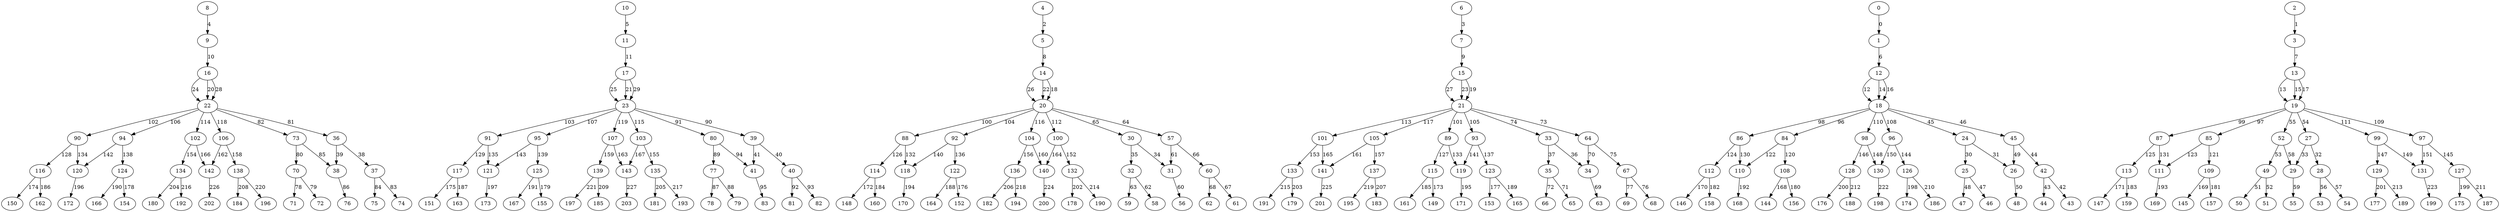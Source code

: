 digraph {
   134  ->  192 [label="216"] ;
   135  ->  193 [label="217"] ;
   132  ->  190 [label="214"] ;
   133  ->  191 [label="215"] ;
   128  ->  188 [label="212"] ;
   129  ->  189 [label="213"] ;
   126  ->  186 [label="210"] ;
   127  ->  187 [label="211"] ;
   101  ->  141 [label="165"] ;
   136  ->  194 [label="218"] ;
   137  ->  195 [label="219"] ;
   89  ->  119 [label="133"] ;
   88  ->  118 [label="132"] ;
   87  ->  111 [label="131"] ;
   86  ->  110 [label="130"] ;
   93  ->  123 [label="137"] ;
   92  ->  122 [label="136"] ;
   91  ->  121 [label="135"] ;
   90  ->  120 [label="134"] ;
   95  ->  125 [label="139"] ;
   94  ->  124 [label="138"] ;
   102  ->  142 [label="166"] ;
   16  ->  22 [label="24"] ;
   17  ->  23 [label="25"] ;
   14  ->  20 [label="26"] ;
   15  ->  21 [label="27"] ;
   16  ->  22 [label="20"] ;
   17  ->  23 [label="21"] ;
   14  ->  20 [label="22"] ;
   15  ->  21 [label="23"] ;
   104  ->  140 [label="160"] ;
   16  ->  22 [label="28"] ;
   17  ->  23 [label="29"] ;
   105  ->  141 [label="161"] ;
   0  ->  1 [label="0"] ;
   8  ->  9 [label="4"] ;
   5  ->  14 [label="8"] ;
   107  ->  143 [label="163"] ;
   23  ->  107 [label="119"] ;
   84  ->  108 [label="120"] ;
   85  ->  109 [label="121"] ;
   84  ->  110 [label="122"] ;
   85  ->  111 [label="123"] ;
   86  ->  112 [label="124"] ;
   87  ->  113 [label="125"] ;
   88  ->  114 [label="126"] ;
   89  ->  115 [label="127"] ;
   90  ->  116 [label="128"] ;
   91  ->  117 [label="129"] ;
   103  ->  143 [label="167"] ;
   22  ->  106 [label="118"] ;
   29  ->  55 [label="59"] ;
   52  ->  29 [label="58"] ;
   19  ->  52 [label="55"] ;
   19  ->  27 [label="54"] ;
   28  ->  54 [label="57"] ;
   28  ->  53 [label="56"] ;
   49  ->  50 [label="51"] ;
   26  ->  48 [label="50"] ;
   52  ->  49 [label="53"] ;
   49  ->  51 [label="52"] ;
   100  ->  140 [label="164"] ;
   129  ->  177 [label="201"] ;
   127  ->  175 [label="199"] ;
   125  ->  155 [label="179"] ;
   128  ->  176 [label="200"] ;
   119  ->  171 [label="195"] ;
   118  ->  170 [label="194"] ;
   121  ->  173 [label="197"] ;
   124  ->  154 [label="178"] ;
   125  ->  167 [label="191"] ;
   124  ->  166 [label="190"] ;
   111  ->  169 [label="193"] ;
   110  ->  168 [label="192"] ;
   23  ->  103 [label="115"] ;
   22  ->  102 [label="114"] ;
   77  ->  79 [label="88"] ;
   80  ->  77 [label="89"] ;
   19  ->  99 [label="111"] ;
   18  ->  98 [label="110"] ;
   21  ->  101 [label="113"] ;
   20  ->  100 [label="112"] ;
   22  ->  73 [label="82"] ;
   37  ->  74 [label="83"] ;
   73  ->  70 [label="80"] ;
   22  ->  36 [label="81"] ;
   38  ->  76 [label="86"] ;
   77  ->  78 [label="87"] ;
   37  ->  75 [label="84"] ;
   73  ->  38 [label="85"] ;
   126  ->  174 [label="198"] ;
   136  ->  182 [label="206"] ;
   142  ->  202 [label="226"] ;
   6  ->  7 [label="3"] ;
   123  ->  153 [label="177"] ;
   3  ->  13 [label="7"] ;
   141  ->  201 [label="225"] ;
   18  ->  96 [label="108"] ;
   19  ->  97 [label="109"] ;
   22  ->  90 [label="102"] ;
   23  ->  91 [label="103"] ;
   20  ->  88 [label="100"] ;
   21  ->  89 [label="101"] ;
   22  ->  94 [label="106"] ;
   23  ->  95 [label="107"] ;
   20  ->  92 [label="104"] ;
   21  ->  93 [label="105"] ;
   36  ->  38 [label="39"] ;
   36  ->  37 [label="38"] ;
   27  ->  29 [label="33"] ;
   27  ->  28 [label="32"] ;
   24  ->  26 [label="31"] ;
   24  ->  25 [label="30"] ;
   33  ->  35 [label="37"] ;
   33  ->  34 [label="36"] ;
   30  ->  32 [label="35"] ;
   30  ->  31 [label="34"] ;
   135  ->  181 [label="205"] ;
   131  ->  199 [label="223"] ;
   122  ->  152 [label="176"] ;
   31  ->  56 [label="60"] ;
   57  ->  31 [label="61"] ;
   32  ->  58 [label="62"] ;
   32  ->  59 [label="63"] ;
   20  ->  57 [label="64"] ;
   20  ->  30 [label="65"] ;
   57  ->  60 [label="66"] ;
   60  ->  61 [label="67"] ;
   60  ->  62 [label="68"] ;
   34  ->  63 [label="69"] ;
   117  ->  151 [label="175"] ;
   116  ->  150 [label="174"] ;
   115  ->  149 [label="173"] ;
   114  ->  148 [label="172"] ;
   113  ->  147 [label="171"] ;
   112  ->  146 [label="170"] ;
   133  ->  179 [label="203"] ;
   130  ->  198 [label="222"] ;
   109  ->  157 [label="181"] ;
   112  ->  158 [label="182"] ;
   113  ->  159 [label="183"] ;
   108  ->  156 [label="180"] ;
   4  ->  5 [label="2"] ;
   106  ->  142 [label="162"] ;
   117  ->  163 [label="187"] ;
   114  ->  160 [label="184"] ;
   1  ->  12 [label="6"] ;
   138  ->  196 [label="220"] ;
   116  ->  162 [label="186"] ;
   122  ->  164 [label="188"] ;
   123  ->  165 [label="189"] ;
   132  ->  178 [label="202"] ;
   120  ->  172 [label="196"] ;
   139  ->  197 [label="221"] ;
   115  ->  161 [label="185"] ;
   19  ->  87 [label="99"] ;
   18  ->  86 [label="98"] ;
   108  ->  144 [label="168"] ;
   109  ->  145 [label="169"] ;
   23  ->  80 [label="91"] ;
   23  ->  39 [label="90"] ;
   40  ->  82 [label="93"] ;
   40  ->  81 [label="92"] ;
   41  ->  83 [label="95"] ;
   80  ->  41 [label="94"] ;
   19  ->  85 [label="97"] ;
   18  ->  84 [label="96"] ;
   11  ->  17 [label="11"] ;
   9  ->  16 [label="10"] ;
   13  ->  19 [label="13"] ;
   12  ->  18 [label="12"] ;
   13  ->  19 [label="15"] ;
   12  ->  18 [label="14"] ;
   13  ->  19 [label="17"] ;
   12  ->  18 [label="16"] ;
   15  ->  21 [label="19"] ;
   14  ->  20 [label="18"] ;
   21  ->  105 [label="117"] ;
   20  ->  104 [label="116"] ;
   134  ->  180 [label="204"] ;
   97  ->  131 [label="151"] ;
   96  ->  130 [label="150"] ;
   101  ->  133 [label="153"] ;
   100  ->  132 [label="152"] ;
   103  ->  135 [label="155"] ;
   102  ->  134 [label="154"] ;
   105  ->  137 [label="157"] ;
   104  ->  136 [label="156"] ;
   107  ->  139 [label="159"] ;
   106  ->  138 [label="158"] ;
   137  ->  183 [label="207"] ;
   140  ->  200 [label="224"] ;
   25  ->  47 [label="48"] ;
   45  ->  26 [label="49"] ;
   18  ->  45 [label="46"] ;
   25  ->  46 [label="47"] ;
   45  ->  42 [label="44"] ;
   18  ->  24 [label="45"] ;
   42  ->  43 [label="42"] ;
   42  ->  44 [label="43"] ;
   39  ->  40 [label="40"] ;
   39  ->  41 [label="41"] ;
   2  ->  3 [label="1"] ;
   10  ->  11 [label="5"] ;
   7  ->  15 [label="9"] ;
   98  ->  128 [label="146"] ;
   99  ->  129 [label="147"] ;
   96  ->  126 [label="144"] ;
   97  ->  127 [label="145"] ;
   94  ->  120 [label="142"] ;
   95  ->  121 [label="143"] ;
   92  ->  118 [label="140"] ;
   93  ->  119 [label="141"] ;
   139  ->  185 [label="209"] ;
   138  ->  184 [label="208"] ;
   98  ->  130 [label="148"] ;
   99  ->  131 [label="149"] ;
   67  ->  69 [label="77"] ;
   67  ->  68 [label="76"] ;
   64  ->  67 [label="75"] ;
   21  ->  33 [label="74"] ;
   21  ->  64 [label="73"] ;
   35  ->  66 [label="72"] ;
   35  ->  65 [label="71"] ;
   64  ->  34 [label="70"] ;
   70  ->  72 [label="79"] ;
   70  ->  71 [label="78"] ;
   143  ->  203 [label="227"] ;
}
